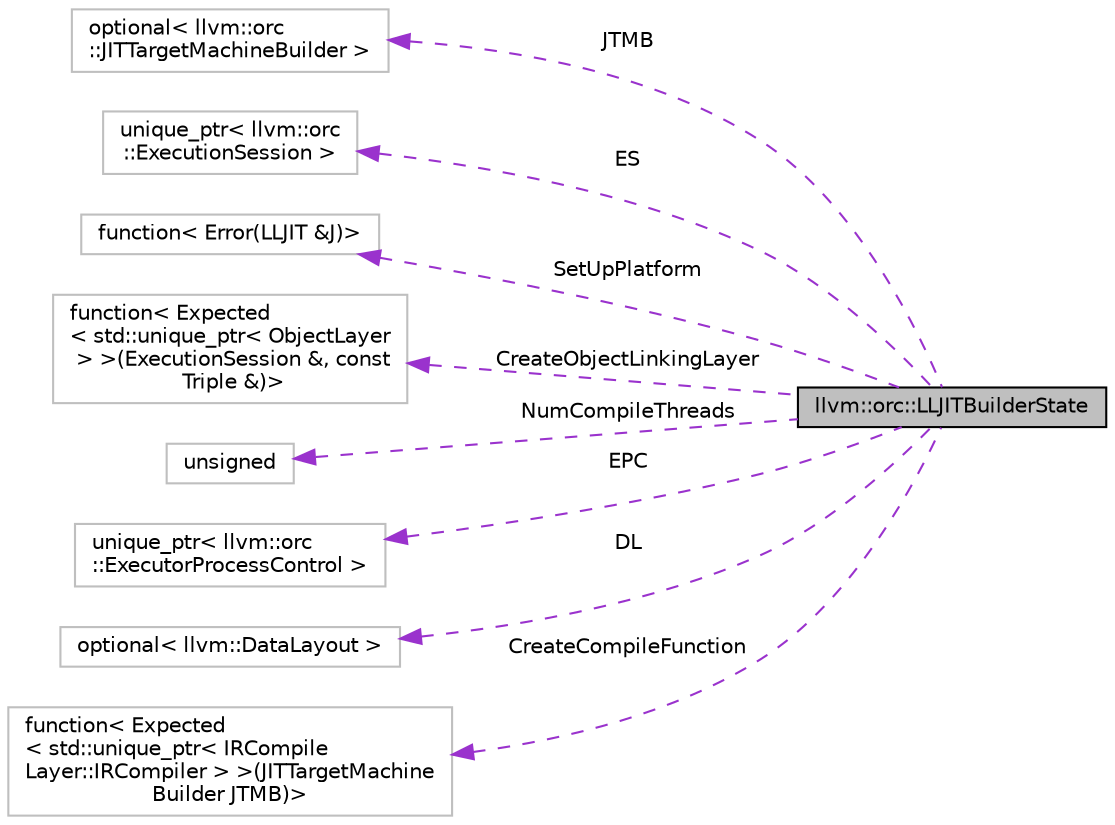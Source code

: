 digraph "llvm::orc::LLJITBuilderState"
{
 // LATEX_PDF_SIZE
  bgcolor="transparent";
  edge [fontname="Helvetica",fontsize="10",labelfontname="Helvetica",labelfontsize="10"];
  node [fontname="Helvetica",fontsize="10",shape=record];
  rankdir="LR";
  Node1 [label="llvm::orc::LLJITBuilderState",height=0.2,width=0.4,color="black", fillcolor="grey75", style="filled", fontcolor="black",tooltip=" "];
  Node2 -> Node1 [dir="back",color="darkorchid3",fontsize="10",style="dashed",label=" JTMB" ,fontname="Helvetica"];
  Node2 [label="optional\< llvm::orc\l::JITTargetMachineBuilder \>",height=0.2,width=0.4,color="grey75",tooltip=" "];
  Node3 -> Node1 [dir="back",color="darkorchid3",fontsize="10",style="dashed",label=" ES" ,fontname="Helvetica"];
  Node3 [label="unique_ptr\< llvm::orc\l::ExecutionSession \>",height=0.2,width=0.4,color="grey75",tooltip=" "];
  Node4 -> Node1 [dir="back",color="darkorchid3",fontsize="10",style="dashed",label=" SetUpPlatform" ,fontname="Helvetica"];
  Node4 [label="function\< Error(LLJIT &J)\>",height=0.2,width=0.4,color="grey75",tooltip=" "];
  Node5 -> Node1 [dir="back",color="darkorchid3",fontsize="10",style="dashed",label=" CreateObjectLinkingLayer" ,fontname="Helvetica"];
  Node5 [label="function\< Expected\l\< std::unique_ptr\< ObjectLayer\l \> \>(ExecutionSession &, const\l Triple &)\>",height=0.2,width=0.4,color="grey75",tooltip=" "];
  Node6 -> Node1 [dir="back",color="darkorchid3",fontsize="10",style="dashed",label=" NumCompileThreads" ,fontname="Helvetica"];
  Node6 [label="unsigned",height=0.2,width=0.4,color="grey75",tooltip=" "];
  Node7 -> Node1 [dir="back",color="darkorchid3",fontsize="10",style="dashed",label=" EPC" ,fontname="Helvetica"];
  Node7 [label="unique_ptr\< llvm::orc\l::ExecutorProcessControl \>",height=0.2,width=0.4,color="grey75",tooltip=" "];
  Node8 -> Node1 [dir="back",color="darkorchid3",fontsize="10",style="dashed",label=" DL" ,fontname="Helvetica"];
  Node8 [label="optional\< llvm::DataLayout \>",height=0.2,width=0.4,color="grey75",tooltip=" "];
  Node9 -> Node1 [dir="back",color="darkorchid3",fontsize="10",style="dashed",label=" CreateCompileFunction" ,fontname="Helvetica"];
  Node9 [label="function\< Expected\l\< std::unique_ptr\< IRCompile\lLayer::IRCompiler \> \>(JITTargetMachine\lBuilder JTMB)\>",height=0.2,width=0.4,color="grey75",tooltip=" "];
}
